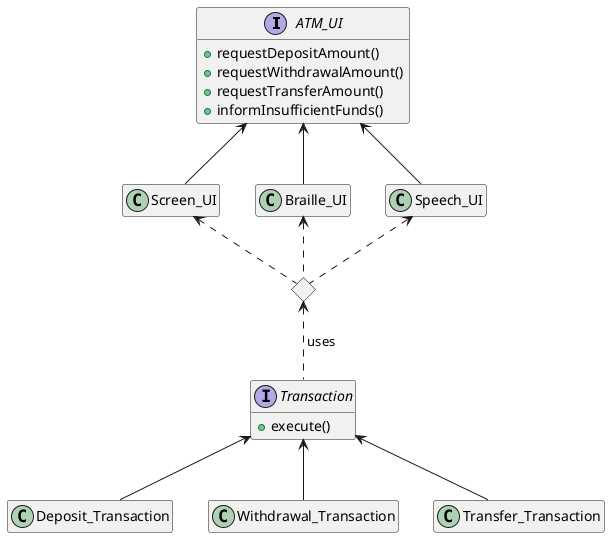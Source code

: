 @startuml;
hide empty members

together{
    interface ATM_UI {
        + requestDepositAmount()
        + requestWithdrawalAmount()
        + requestTransferAmount()
        + informInsufficientFunds()
    }

    class Screen_UI
    class Braille_UI
    class Speech_UI

    Screen_UI  -up-> ATM_UI
    Braille_UI -up-> ATM_UI
    Speech_UI  -up-> ATM_UI
}

together{
    interface Transaction {
        + execute()
    }

    class Deposit_Transaction
    class Withdrawal_Transaction
    class Transfer_Transaction

    Deposit_Transaction    -up-> Transaction
    Withdrawal_Transaction -up-> Transaction
    Transfer_Transaction   -up-> Transaction
}

<> junction
Transaction .up.> junction : " uses"

Screen_UI  <.. junction
Braille_UI <.. junction
Speech_UI  <.. junction

@enduml;
